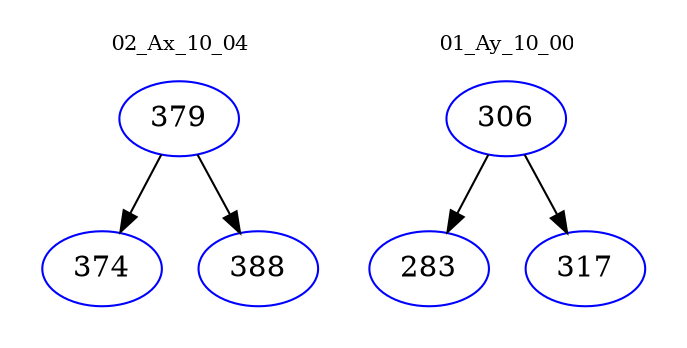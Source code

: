 digraph{
subgraph cluster_0 {
color = white
label = "02_Ax_10_04";
fontsize=10;
T0_379 [label="379", color="blue"]
T0_379 -> T0_374 [color="black"]
T0_374 [label="374", color="blue"]
T0_379 -> T0_388 [color="black"]
T0_388 [label="388", color="blue"]
}
subgraph cluster_1 {
color = white
label = "01_Ay_10_00";
fontsize=10;
T1_306 [label="306", color="blue"]
T1_306 -> T1_283 [color="black"]
T1_283 [label="283", color="blue"]
T1_306 -> T1_317 [color="black"]
T1_317 [label="317", color="blue"]
}
}
